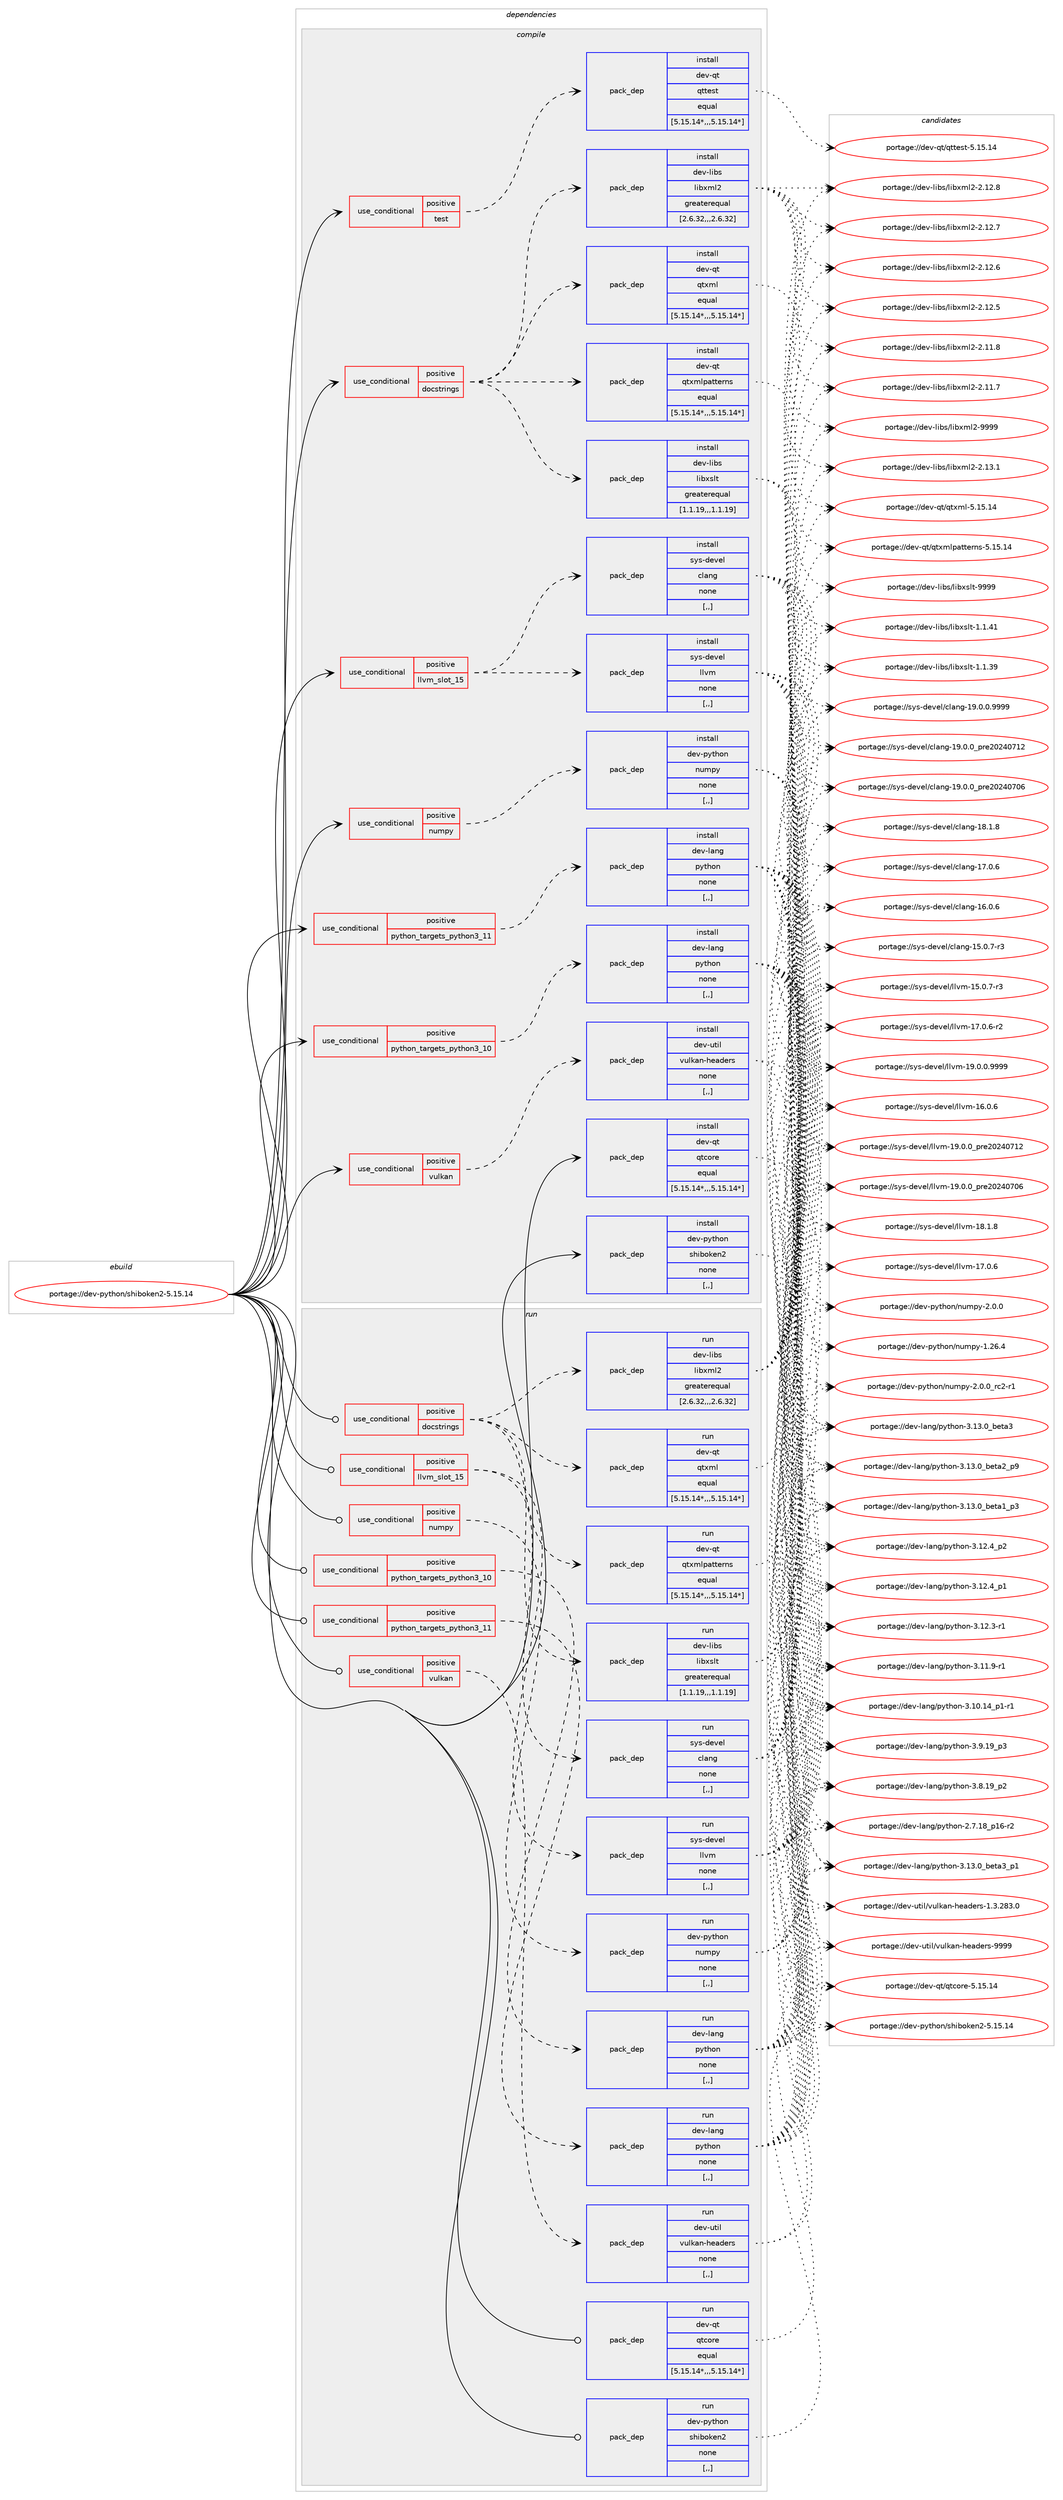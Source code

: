 digraph prolog {

# *************
# Graph options
# *************

newrank=true;
concentrate=true;
compound=true;
graph [rankdir=LR,fontname=Helvetica,fontsize=10,ranksep=1.5];#, ranksep=2.5, nodesep=0.2];
edge  [arrowhead=vee];
node  [fontname=Helvetica,fontsize=10];

# **********
# The ebuild
# **********

subgraph cluster_leftcol {
color=gray;
label=<<i>ebuild</i>>;
id [label="portage://dev-python/shiboken2-5.15.14", color=red, width=4, href="../dev-python/shiboken2-5.15.14.svg"];
}

# ****************
# The dependencies
# ****************

subgraph cluster_midcol {
color=gray;
label=<<i>dependencies</i>>;
subgraph cluster_compile {
fillcolor="#eeeeee";
style=filled;
label=<<i>compile</i>>;
subgraph cond39321 {
dependency162631 [label=<<TABLE BORDER="0" CELLBORDER="1" CELLSPACING="0" CELLPADDING="4"><TR><TD ROWSPAN="3" CELLPADDING="10">use_conditional</TD></TR><TR><TD>positive</TD></TR><TR><TD>docstrings</TD></TR></TABLE>>, shape=none, color=red];
subgraph pack122038 {
dependency162632 [label=<<TABLE BORDER="0" CELLBORDER="1" CELLSPACING="0" CELLPADDING="4" WIDTH="220"><TR><TD ROWSPAN="6" CELLPADDING="30">pack_dep</TD></TR><TR><TD WIDTH="110">install</TD></TR><TR><TD>dev-libs</TD></TR><TR><TD>libxml2</TD></TR><TR><TD>greaterequal</TD></TR><TR><TD>[2.6.32,,,2.6.32]</TD></TR></TABLE>>, shape=none, color=blue];
}
dependency162631:e -> dependency162632:w [weight=20,style="dashed",arrowhead="vee"];
subgraph pack122039 {
dependency162633 [label=<<TABLE BORDER="0" CELLBORDER="1" CELLSPACING="0" CELLPADDING="4" WIDTH="220"><TR><TD ROWSPAN="6" CELLPADDING="30">pack_dep</TD></TR><TR><TD WIDTH="110">install</TD></TR><TR><TD>dev-libs</TD></TR><TR><TD>libxslt</TD></TR><TR><TD>greaterequal</TD></TR><TR><TD>[1.1.19,,,1.1.19]</TD></TR></TABLE>>, shape=none, color=blue];
}
dependency162631:e -> dependency162633:w [weight=20,style="dashed",arrowhead="vee"];
subgraph pack122040 {
dependency162634 [label=<<TABLE BORDER="0" CELLBORDER="1" CELLSPACING="0" CELLPADDING="4" WIDTH="220"><TR><TD ROWSPAN="6" CELLPADDING="30">pack_dep</TD></TR><TR><TD WIDTH="110">install</TD></TR><TR><TD>dev-qt</TD></TR><TR><TD>qtxml</TD></TR><TR><TD>equal</TD></TR><TR><TD>[5.15.14*,,,5.15.14*]</TD></TR></TABLE>>, shape=none, color=blue];
}
dependency162631:e -> dependency162634:w [weight=20,style="dashed",arrowhead="vee"];
subgraph pack122041 {
dependency162635 [label=<<TABLE BORDER="0" CELLBORDER="1" CELLSPACING="0" CELLPADDING="4" WIDTH="220"><TR><TD ROWSPAN="6" CELLPADDING="30">pack_dep</TD></TR><TR><TD WIDTH="110">install</TD></TR><TR><TD>dev-qt</TD></TR><TR><TD>qtxmlpatterns</TD></TR><TR><TD>equal</TD></TR><TR><TD>[5.15.14*,,,5.15.14*]</TD></TR></TABLE>>, shape=none, color=blue];
}
dependency162631:e -> dependency162635:w [weight=20,style="dashed",arrowhead="vee"];
}
id:e -> dependency162631:w [weight=20,style="solid",arrowhead="vee"];
subgraph cond39322 {
dependency162636 [label=<<TABLE BORDER="0" CELLBORDER="1" CELLSPACING="0" CELLPADDING="4"><TR><TD ROWSPAN="3" CELLPADDING="10">use_conditional</TD></TR><TR><TD>positive</TD></TR><TR><TD>llvm_slot_15</TD></TR></TABLE>>, shape=none, color=red];
subgraph pack122042 {
dependency162637 [label=<<TABLE BORDER="0" CELLBORDER="1" CELLSPACING="0" CELLPADDING="4" WIDTH="220"><TR><TD ROWSPAN="6" CELLPADDING="30">pack_dep</TD></TR><TR><TD WIDTH="110">install</TD></TR><TR><TD>sys-devel</TD></TR><TR><TD>clang</TD></TR><TR><TD>none</TD></TR><TR><TD>[,,]</TD></TR></TABLE>>, shape=none, color=blue];
}
dependency162636:e -> dependency162637:w [weight=20,style="dashed",arrowhead="vee"];
subgraph pack122043 {
dependency162638 [label=<<TABLE BORDER="0" CELLBORDER="1" CELLSPACING="0" CELLPADDING="4" WIDTH="220"><TR><TD ROWSPAN="6" CELLPADDING="30">pack_dep</TD></TR><TR><TD WIDTH="110">install</TD></TR><TR><TD>sys-devel</TD></TR><TR><TD>llvm</TD></TR><TR><TD>none</TD></TR><TR><TD>[,,]</TD></TR></TABLE>>, shape=none, color=blue];
}
dependency162636:e -> dependency162638:w [weight=20,style="dashed",arrowhead="vee"];
}
id:e -> dependency162636:w [weight=20,style="solid",arrowhead="vee"];
subgraph cond39323 {
dependency162639 [label=<<TABLE BORDER="0" CELLBORDER="1" CELLSPACING="0" CELLPADDING="4"><TR><TD ROWSPAN="3" CELLPADDING="10">use_conditional</TD></TR><TR><TD>positive</TD></TR><TR><TD>numpy</TD></TR></TABLE>>, shape=none, color=red];
subgraph pack122044 {
dependency162640 [label=<<TABLE BORDER="0" CELLBORDER="1" CELLSPACING="0" CELLPADDING="4" WIDTH="220"><TR><TD ROWSPAN="6" CELLPADDING="30">pack_dep</TD></TR><TR><TD WIDTH="110">install</TD></TR><TR><TD>dev-python</TD></TR><TR><TD>numpy</TD></TR><TR><TD>none</TD></TR><TR><TD>[,,]</TD></TR></TABLE>>, shape=none, color=blue];
}
dependency162639:e -> dependency162640:w [weight=20,style="dashed",arrowhead="vee"];
}
id:e -> dependency162639:w [weight=20,style="solid",arrowhead="vee"];
subgraph cond39324 {
dependency162641 [label=<<TABLE BORDER="0" CELLBORDER="1" CELLSPACING="0" CELLPADDING="4"><TR><TD ROWSPAN="3" CELLPADDING="10">use_conditional</TD></TR><TR><TD>positive</TD></TR><TR><TD>python_targets_python3_10</TD></TR></TABLE>>, shape=none, color=red];
subgraph pack122045 {
dependency162642 [label=<<TABLE BORDER="0" CELLBORDER="1" CELLSPACING="0" CELLPADDING="4" WIDTH="220"><TR><TD ROWSPAN="6" CELLPADDING="30">pack_dep</TD></TR><TR><TD WIDTH="110">install</TD></TR><TR><TD>dev-lang</TD></TR><TR><TD>python</TD></TR><TR><TD>none</TD></TR><TR><TD>[,,]</TD></TR></TABLE>>, shape=none, color=blue];
}
dependency162641:e -> dependency162642:w [weight=20,style="dashed",arrowhead="vee"];
}
id:e -> dependency162641:w [weight=20,style="solid",arrowhead="vee"];
subgraph cond39325 {
dependency162643 [label=<<TABLE BORDER="0" CELLBORDER="1" CELLSPACING="0" CELLPADDING="4"><TR><TD ROWSPAN="3" CELLPADDING="10">use_conditional</TD></TR><TR><TD>positive</TD></TR><TR><TD>python_targets_python3_11</TD></TR></TABLE>>, shape=none, color=red];
subgraph pack122046 {
dependency162644 [label=<<TABLE BORDER="0" CELLBORDER="1" CELLSPACING="0" CELLPADDING="4" WIDTH="220"><TR><TD ROWSPAN="6" CELLPADDING="30">pack_dep</TD></TR><TR><TD WIDTH="110">install</TD></TR><TR><TD>dev-lang</TD></TR><TR><TD>python</TD></TR><TR><TD>none</TD></TR><TR><TD>[,,]</TD></TR></TABLE>>, shape=none, color=blue];
}
dependency162643:e -> dependency162644:w [weight=20,style="dashed",arrowhead="vee"];
}
id:e -> dependency162643:w [weight=20,style="solid",arrowhead="vee"];
subgraph cond39326 {
dependency162645 [label=<<TABLE BORDER="0" CELLBORDER="1" CELLSPACING="0" CELLPADDING="4"><TR><TD ROWSPAN="3" CELLPADDING="10">use_conditional</TD></TR><TR><TD>positive</TD></TR><TR><TD>test</TD></TR></TABLE>>, shape=none, color=red];
subgraph pack122047 {
dependency162646 [label=<<TABLE BORDER="0" CELLBORDER="1" CELLSPACING="0" CELLPADDING="4" WIDTH="220"><TR><TD ROWSPAN="6" CELLPADDING="30">pack_dep</TD></TR><TR><TD WIDTH="110">install</TD></TR><TR><TD>dev-qt</TD></TR><TR><TD>qttest</TD></TR><TR><TD>equal</TD></TR><TR><TD>[5.15.14*,,,5.15.14*]</TD></TR></TABLE>>, shape=none, color=blue];
}
dependency162645:e -> dependency162646:w [weight=20,style="dashed",arrowhead="vee"];
}
id:e -> dependency162645:w [weight=20,style="solid",arrowhead="vee"];
subgraph cond39327 {
dependency162647 [label=<<TABLE BORDER="0" CELLBORDER="1" CELLSPACING="0" CELLPADDING="4"><TR><TD ROWSPAN="3" CELLPADDING="10">use_conditional</TD></TR><TR><TD>positive</TD></TR><TR><TD>vulkan</TD></TR></TABLE>>, shape=none, color=red];
subgraph pack122048 {
dependency162648 [label=<<TABLE BORDER="0" CELLBORDER="1" CELLSPACING="0" CELLPADDING="4" WIDTH="220"><TR><TD ROWSPAN="6" CELLPADDING="30">pack_dep</TD></TR><TR><TD WIDTH="110">install</TD></TR><TR><TD>dev-util</TD></TR><TR><TD>vulkan-headers</TD></TR><TR><TD>none</TD></TR><TR><TD>[,,]</TD></TR></TABLE>>, shape=none, color=blue];
}
dependency162647:e -> dependency162648:w [weight=20,style="dashed",arrowhead="vee"];
}
id:e -> dependency162647:w [weight=20,style="solid",arrowhead="vee"];
subgraph pack122049 {
dependency162649 [label=<<TABLE BORDER="0" CELLBORDER="1" CELLSPACING="0" CELLPADDING="4" WIDTH="220"><TR><TD ROWSPAN="6" CELLPADDING="30">pack_dep</TD></TR><TR><TD WIDTH="110">install</TD></TR><TR><TD>dev-qt</TD></TR><TR><TD>qtcore</TD></TR><TR><TD>equal</TD></TR><TR><TD>[5.15.14*,,,5.15.14*]</TD></TR></TABLE>>, shape=none, color=blue];
}
id:e -> dependency162649:w [weight=20,style="solid",arrowhead="vee"];
subgraph pack122050 {
dependency162650 [label=<<TABLE BORDER="0" CELLBORDER="1" CELLSPACING="0" CELLPADDING="4" WIDTH="220"><TR><TD ROWSPAN="6" CELLPADDING="30">pack_dep</TD></TR><TR><TD WIDTH="110">install</TD></TR><TR><TD>dev-python</TD></TR><TR><TD>shiboken2</TD></TR><TR><TD>none</TD></TR><TR><TD>[,,]</TD></TR></TABLE>>, shape=none, color=blue];
}
id:e -> dependency162650:w [weight=20,style="solid",arrowhead="vee"];
}
subgraph cluster_compileandrun {
fillcolor="#eeeeee";
style=filled;
label=<<i>compile and run</i>>;
}
subgraph cluster_run {
fillcolor="#eeeeee";
style=filled;
label=<<i>run</i>>;
subgraph cond39328 {
dependency162651 [label=<<TABLE BORDER="0" CELLBORDER="1" CELLSPACING="0" CELLPADDING="4"><TR><TD ROWSPAN="3" CELLPADDING="10">use_conditional</TD></TR><TR><TD>positive</TD></TR><TR><TD>docstrings</TD></TR></TABLE>>, shape=none, color=red];
subgraph pack122051 {
dependency162652 [label=<<TABLE BORDER="0" CELLBORDER="1" CELLSPACING="0" CELLPADDING="4" WIDTH="220"><TR><TD ROWSPAN="6" CELLPADDING="30">pack_dep</TD></TR><TR><TD WIDTH="110">run</TD></TR><TR><TD>dev-libs</TD></TR><TR><TD>libxml2</TD></TR><TR><TD>greaterequal</TD></TR><TR><TD>[2.6.32,,,2.6.32]</TD></TR></TABLE>>, shape=none, color=blue];
}
dependency162651:e -> dependency162652:w [weight=20,style="dashed",arrowhead="vee"];
subgraph pack122052 {
dependency162653 [label=<<TABLE BORDER="0" CELLBORDER="1" CELLSPACING="0" CELLPADDING="4" WIDTH="220"><TR><TD ROWSPAN="6" CELLPADDING="30">pack_dep</TD></TR><TR><TD WIDTH="110">run</TD></TR><TR><TD>dev-libs</TD></TR><TR><TD>libxslt</TD></TR><TR><TD>greaterequal</TD></TR><TR><TD>[1.1.19,,,1.1.19]</TD></TR></TABLE>>, shape=none, color=blue];
}
dependency162651:e -> dependency162653:w [weight=20,style="dashed",arrowhead="vee"];
subgraph pack122053 {
dependency162654 [label=<<TABLE BORDER="0" CELLBORDER="1" CELLSPACING="0" CELLPADDING="4" WIDTH="220"><TR><TD ROWSPAN="6" CELLPADDING="30">pack_dep</TD></TR><TR><TD WIDTH="110">run</TD></TR><TR><TD>dev-qt</TD></TR><TR><TD>qtxml</TD></TR><TR><TD>equal</TD></TR><TR><TD>[5.15.14*,,,5.15.14*]</TD></TR></TABLE>>, shape=none, color=blue];
}
dependency162651:e -> dependency162654:w [weight=20,style="dashed",arrowhead="vee"];
subgraph pack122054 {
dependency162655 [label=<<TABLE BORDER="0" CELLBORDER="1" CELLSPACING="0" CELLPADDING="4" WIDTH="220"><TR><TD ROWSPAN="6" CELLPADDING="30">pack_dep</TD></TR><TR><TD WIDTH="110">run</TD></TR><TR><TD>dev-qt</TD></TR><TR><TD>qtxmlpatterns</TD></TR><TR><TD>equal</TD></TR><TR><TD>[5.15.14*,,,5.15.14*]</TD></TR></TABLE>>, shape=none, color=blue];
}
dependency162651:e -> dependency162655:w [weight=20,style="dashed",arrowhead="vee"];
}
id:e -> dependency162651:w [weight=20,style="solid",arrowhead="odot"];
subgraph cond39329 {
dependency162656 [label=<<TABLE BORDER="0" CELLBORDER="1" CELLSPACING="0" CELLPADDING="4"><TR><TD ROWSPAN="3" CELLPADDING="10">use_conditional</TD></TR><TR><TD>positive</TD></TR><TR><TD>llvm_slot_15</TD></TR></TABLE>>, shape=none, color=red];
subgraph pack122055 {
dependency162657 [label=<<TABLE BORDER="0" CELLBORDER="1" CELLSPACING="0" CELLPADDING="4" WIDTH="220"><TR><TD ROWSPAN="6" CELLPADDING="30">pack_dep</TD></TR><TR><TD WIDTH="110">run</TD></TR><TR><TD>sys-devel</TD></TR><TR><TD>clang</TD></TR><TR><TD>none</TD></TR><TR><TD>[,,]</TD></TR></TABLE>>, shape=none, color=blue];
}
dependency162656:e -> dependency162657:w [weight=20,style="dashed",arrowhead="vee"];
subgraph pack122056 {
dependency162658 [label=<<TABLE BORDER="0" CELLBORDER="1" CELLSPACING="0" CELLPADDING="4" WIDTH="220"><TR><TD ROWSPAN="6" CELLPADDING="30">pack_dep</TD></TR><TR><TD WIDTH="110">run</TD></TR><TR><TD>sys-devel</TD></TR><TR><TD>llvm</TD></TR><TR><TD>none</TD></TR><TR><TD>[,,]</TD></TR></TABLE>>, shape=none, color=blue];
}
dependency162656:e -> dependency162658:w [weight=20,style="dashed",arrowhead="vee"];
}
id:e -> dependency162656:w [weight=20,style="solid",arrowhead="odot"];
subgraph cond39330 {
dependency162659 [label=<<TABLE BORDER="0" CELLBORDER="1" CELLSPACING="0" CELLPADDING="4"><TR><TD ROWSPAN="3" CELLPADDING="10">use_conditional</TD></TR><TR><TD>positive</TD></TR><TR><TD>numpy</TD></TR></TABLE>>, shape=none, color=red];
subgraph pack122057 {
dependency162660 [label=<<TABLE BORDER="0" CELLBORDER="1" CELLSPACING="0" CELLPADDING="4" WIDTH="220"><TR><TD ROWSPAN="6" CELLPADDING="30">pack_dep</TD></TR><TR><TD WIDTH="110">run</TD></TR><TR><TD>dev-python</TD></TR><TR><TD>numpy</TD></TR><TR><TD>none</TD></TR><TR><TD>[,,]</TD></TR></TABLE>>, shape=none, color=blue];
}
dependency162659:e -> dependency162660:w [weight=20,style="dashed",arrowhead="vee"];
}
id:e -> dependency162659:w [weight=20,style="solid",arrowhead="odot"];
subgraph cond39331 {
dependency162661 [label=<<TABLE BORDER="0" CELLBORDER="1" CELLSPACING="0" CELLPADDING="4"><TR><TD ROWSPAN="3" CELLPADDING="10">use_conditional</TD></TR><TR><TD>positive</TD></TR><TR><TD>python_targets_python3_10</TD></TR></TABLE>>, shape=none, color=red];
subgraph pack122058 {
dependency162662 [label=<<TABLE BORDER="0" CELLBORDER="1" CELLSPACING="0" CELLPADDING="4" WIDTH="220"><TR><TD ROWSPAN="6" CELLPADDING="30">pack_dep</TD></TR><TR><TD WIDTH="110">run</TD></TR><TR><TD>dev-lang</TD></TR><TR><TD>python</TD></TR><TR><TD>none</TD></TR><TR><TD>[,,]</TD></TR></TABLE>>, shape=none, color=blue];
}
dependency162661:e -> dependency162662:w [weight=20,style="dashed",arrowhead="vee"];
}
id:e -> dependency162661:w [weight=20,style="solid",arrowhead="odot"];
subgraph cond39332 {
dependency162663 [label=<<TABLE BORDER="0" CELLBORDER="1" CELLSPACING="0" CELLPADDING="4"><TR><TD ROWSPAN="3" CELLPADDING="10">use_conditional</TD></TR><TR><TD>positive</TD></TR><TR><TD>python_targets_python3_11</TD></TR></TABLE>>, shape=none, color=red];
subgraph pack122059 {
dependency162664 [label=<<TABLE BORDER="0" CELLBORDER="1" CELLSPACING="0" CELLPADDING="4" WIDTH="220"><TR><TD ROWSPAN="6" CELLPADDING="30">pack_dep</TD></TR><TR><TD WIDTH="110">run</TD></TR><TR><TD>dev-lang</TD></TR><TR><TD>python</TD></TR><TR><TD>none</TD></TR><TR><TD>[,,]</TD></TR></TABLE>>, shape=none, color=blue];
}
dependency162663:e -> dependency162664:w [weight=20,style="dashed",arrowhead="vee"];
}
id:e -> dependency162663:w [weight=20,style="solid",arrowhead="odot"];
subgraph cond39333 {
dependency162665 [label=<<TABLE BORDER="0" CELLBORDER="1" CELLSPACING="0" CELLPADDING="4"><TR><TD ROWSPAN="3" CELLPADDING="10">use_conditional</TD></TR><TR><TD>positive</TD></TR><TR><TD>vulkan</TD></TR></TABLE>>, shape=none, color=red];
subgraph pack122060 {
dependency162666 [label=<<TABLE BORDER="0" CELLBORDER="1" CELLSPACING="0" CELLPADDING="4" WIDTH="220"><TR><TD ROWSPAN="6" CELLPADDING="30">pack_dep</TD></TR><TR><TD WIDTH="110">run</TD></TR><TR><TD>dev-util</TD></TR><TR><TD>vulkan-headers</TD></TR><TR><TD>none</TD></TR><TR><TD>[,,]</TD></TR></TABLE>>, shape=none, color=blue];
}
dependency162665:e -> dependency162666:w [weight=20,style="dashed",arrowhead="vee"];
}
id:e -> dependency162665:w [weight=20,style="solid",arrowhead="odot"];
subgraph pack122061 {
dependency162667 [label=<<TABLE BORDER="0" CELLBORDER="1" CELLSPACING="0" CELLPADDING="4" WIDTH="220"><TR><TD ROWSPAN="6" CELLPADDING="30">pack_dep</TD></TR><TR><TD WIDTH="110">run</TD></TR><TR><TD>dev-qt</TD></TR><TR><TD>qtcore</TD></TR><TR><TD>equal</TD></TR><TR><TD>[5.15.14*,,,5.15.14*]</TD></TR></TABLE>>, shape=none, color=blue];
}
id:e -> dependency162667:w [weight=20,style="solid",arrowhead="odot"];
subgraph pack122062 {
dependency162668 [label=<<TABLE BORDER="0" CELLBORDER="1" CELLSPACING="0" CELLPADDING="4" WIDTH="220"><TR><TD ROWSPAN="6" CELLPADDING="30">pack_dep</TD></TR><TR><TD WIDTH="110">run</TD></TR><TR><TD>dev-python</TD></TR><TR><TD>shiboken2</TD></TR><TR><TD>none</TD></TR><TR><TD>[,,]</TD></TR></TABLE>>, shape=none, color=blue];
}
id:e -> dependency162668:w [weight=20,style="solid",arrowhead="odot"];
}
}

# **************
# The candidates
# **************

subgraph cluster_choices {
rank=same;
color=gray;
label=<<i>candidates</i>>;

subgraph choice122038 {
color=black;
nodesep=1;
choice10010111845108105981154710810598120109108504557575757 [label="portage://dev-libs/libxml2-9999", color=red, width=4,href="../dev-libs/libxml2-9999.svg"];
choice100101118451081059811547108105981201091085045504649514649 [label="portage://dev-libs/libxml2-2.13.1", color=red, width=4,href="../dev-libs/libxml2-2.13.1.svg"];
choice100101118451081059811547108105981201091085045504649504656 [label="portage://dev-libs/libxml2-2.12.8", color=red, width=4,href="../dev-libs/libxml2-2.12.8.svg"];
choice100101118451081059811547108105981201091085045504649504655 [label="portage://dev-libs/libxml2-2.12.7", color=red, width=4,href="../dev-libs/libxml2-2.12.7.svg"];
choice100101118451081059811547108105981201091085045504649504654 [label="portage://dev-libs/libxml2-2.12.6", color=red, width=4,href="../dev-libs/libxml2-2.12.6.svg"];
choice100101118451081059811547108105981201091085045504649504653 [label="portage://dev-libs/libxml2-2.12.5", color=red, width=4,href="../dev-libs/libxml2-2.12.5.svg"];
choice100101118451081059811547108105981201091085045504649494656 [label="portage://dev-libs/libxml2-2.11.8", color=red, width=4,href="../dev-libs/libxml2-2.11.8.svg"];
choice100101118451081059811547108105981201091085045504649494655 [label="portage://dev-libs/libxml2-2.11.7", color=red, width=4,href="../dev-libs/libxml2-2.11.7.svg"];
dependency162632:e -> choice10010111845108105981154710810598120109108504557575757:w [style=dotted,weight="100"];
dependency162632:e -> choice100101118451081059811547108105981201091085045504649514649:w [style=dotted,weight="100"];
dependency162632:e -> choice100101118451081059811547108105981201091085045504649504656:w [style=dotted,weight="100"];
dependency162632:e -> choice100101118451081059811547108105981201091085045504649504655:w [style=dotted,weight="100"];
dependency162632:e -> choice100101118451081059811547108105981201091085045504649504654:w [style=dotted,weight="100"];
dependency162632:e -> choice100101118451081059811547108105981201091085045504649504653:w [style=dotted,weight="100"];
dependency162632:e -> choice100101118451081059811547108105981201091085045504649494656:w [style=dotted,weight="100"];
dependency162632:e -> choice100101118451081059811547108105981201091085045504649494655:w [style=dotted,weight="100"];
}
subgraph choice122039 {
color=black;
nodesep=1;
choice100101118451081059811547108105981201151081164557575757 [label="portage://dev-libs/libxslt-9999", color=red, width=4,href="../dev-libs/libxslt-9999.svg"];
choice1001011184510810598115471081059812011510811645494649465249 [label="portage://dev-libs/libxslt-1.1.41", color=red, width=4,href="../dev-libs/libxslt-1.1.41.svg"];
choice1001011184510810598115471081059812011510811645494649465157 [label="portage://dev-libs/libxslt-1.1.39", color=red, width=4,href="../dev-libs/libxslt-1.1.39.svg"];
dependency162633:e -> choice100101118451081059811547108105981201151081164557575757:w [style=dotted,weight="100"];
dependency162633:e -> choice1001011184510810598115471081059812011510811645494649465249:w [style=dotted,weight="100"];
dependency162633:e -> choice1001011184510810598115471081059812011510811645494649465157:w [style=dotted,weight="100"];
}
subgraph choice122040 {
color=black;
nodesep=1;
choice10010111845113116471131161201091084553464953464952 [label="portage://dev-qt/qtxml-5.15.14", color=red, width=4,href="../dev-qt/qtxml-5.15.14.svg"];
dependency162634:e -> choice10010111845113116471131161201091084553464953464952:w [style=dotted,weight="100"];
}
subgraph choice122041 {
color=black;
nodesep=1;
choice1001011184511311647113116120109108112971161161011141101154553464953464952 [label="portage://dev-qt/qtxmlpatterns-5.15.14", color=red, width=4,href="../dev-qt/qtxmlpatterns-5.15.14.svg"];
dependency162635:e -> choice1001011184511311647113116120109108112971161161011141101154553464953464952:w [style=dotted,weight="100"];
}
subgraph choice122042 {
color=black;
nodesep=1;
choice11512111545100101118101108479910897110103454957464846484657575757 [label="portage://sys-devel/clang-19.0.0.9999", color=red, width=4,href="../sys-devel/clang-19.0.0.9999.svg"];
choice1151211154510010111810110847991089711010345495746484648951121141015048505248554950 [label="portage://sys-devel/clang-19.0.0_pre20240712", color=red, width=4,href="../sys-devel/clang-19.0.0_pre20240712.svg"];
choice1151211154510010111810110847991089711010345495746484648951121141015048505248554854 [label="portage://sys-devel/clang-19.0.0_pre20240706", color=red, width=4,href="../sys-devel/clang-19.0.0_pre20240706.svg"];
choice1151211154510010111810110847991089711010345495646494656 [label="portage://sys-devel/clang-18.1.8", color=red, width=4,href="../sys-devel/clang-18.1.8.svg"];
choice1151211154510010111810110847991089711010345495546484654 [label="portage://sys-devel/clang-17.0.6", color=red, width=4,href="../sys-devel/clang-17.0.6.svg"];
choice1151211154510010111810110847991089711010345495446484654 [label="portage://sys-devel/clang-16.0.6", color=red, width=4,href="../sys-devel/clang-16.0.6.svg"];
choice11512111545100101118101108479910897110103454953464846554511451 [label="portage://sys-devel/clang-15.0.7-r3", color=red, width=4,href="../sys-devel/clang-15.0.7-r3.svg"];
dependency162637:e -> choice11512111545100101118101108479910897110103454957464846484657575757:w [style=dotted,weight="100"];
dependency162637:e -> choice1151211154510010111810110847991089711010345495746484648951121141015048505248554950:w [style=dotted,weight="100"];
dependency162637:e -> choice1151211154510010111810110847991089711010345495746484648951121141015048505248554854:w [style=dotted,weight="100"];
dependency162637:e -> choice1151211154510010111810110847991089711010345495646494656:w [style=dotted,weight="100"];
dependency162637:e -> choice1151211154510010111810110847991089711010345495546484654:w [style=dotted,weight="100"];
dependency162637:e -> choice1151211154510010111810110847991089711010345495446484654:w [style=dotted,weight="100"];
dependency162637:e -> choice11512111545100101118101108479910897110103454953464846554511451:w [style=dotted,weight="100"];
}
subgraph choice122043 {
color=black;
nodesep=1;
choice1151211154510010111810110847108108118109454957464846484657575757 [label="portage://sys-devel/llvm-19.0.0.9999", color=red, width=4,href="../sys-devel/llvm-19.0.0.9999.svg"];
choice115121115451001011181011084710810811810945495746484648951121141015048505248554950 [label="portage://sys-devel/llvm-19.0.0_pre20240712", color=red, width=4,href="../sys-devel/llvm-19.0.0_pre20240712.svg"];
choice115121115451001011181011084710810811810945495746484648951121141015048505248554854 [label="portage://sys-devel/llvm-19.0.0_pre20240706", color=red, width=4,href="../sys-devel/llvm-19.0.0_pre20240706.svg"];
choice115121115451001011181011084710810811810945495646494656 [label="portage://sys-devel/llvm-18.1.8", color=red, width=4,href="../sys-devel/llvm-18.1.8.svg"];
choice1151211154510010111810110847108108118109454955464846544511450 [label="portage://sys-devel/llvm-17.0.6-r2", color=red, width=4,href="../sys-devel/llvm-17.0.6-r2.svg"];
choice115121115451001011181011084710810811810945495546484654 [label="portage://sys-devel/llvm-17.0.6", color=red, width=4,href="../sys-devel/llvm-17.0.6.svg"];
choice115121115451001011181011084710810811810945495446484654 [label="portage://sys-devel/llvm-16.0.6", color=red, width=4,href="../sys-devel/llvm-16.0.6.svg"];
choice1151211154510010111810110847108108118109454953464846554511451 [label="portage://sys-devel/llvm-15.0.7-r3", color=red, width=4,href="../sys-devel/llvm-15.0.7-r3.svg"];
dependency162638:e -> choice1151211154510010111810110847108108118109454957464846484657575757:w [style=dotted,weight="100"];
dependency162638:e -> choice115121115451001011181011084710810811810945495746484648951121141015048505248554950:w [style=dotted,weight="100"];
dependency162638:e -> choice115121115451001011181011084710810811810945495746484648951121141015048505248554854:w [style=dotted,weight="100"];
dependency162638:e -> choice115121115451001011181011084710810811810945495646494656:w [style=dotted,weight="100"];
dependency162638:e -> choice1151211154510010111810110847108108118109454955464846544511450:w [style=dotted,weight="100"];
dependency162638:e -> choice115121115451001011181011084710810811810945495546484654:w [style=dotted,weight="100"];
dependency162638:e -> choice115121115451001011181011084710810811810945495446484654:w [style=dotted,weight="100"];
dependency162638:e -> choice1151211154510010111810110847108108118109454953464846554511451:w [style=dotted,weight="100"];
}
subgraph choice122044 {
color=black;
nodesep=1;
choice10010111845112121116104111110471101171091121214550464846489511499504511449 [label="portage://dev-python/numpy-2.0.0_rc2-r1", color=red, width=4,href="../dev-python/numpy-2.0.0_rc2-r1.svg"];
choice1001011184511212111610411111047110117109112121455046484648 [label="portage://dev-python/numpy-2.0.0", color=red, width=4,href="../dev-python/numpy-2.0.0.svg"];
choice100101118451121211161041111104711011710911212145494650544652 [label="portage://dev-python/numpy-1.26.4", color=red, width=4,href="../dev-python/numpy-1.26.4.svg"];
dependency162640:e -> choice10010111845112121116104111110471101171091121214550464846489511499504511449:w [style=dotted,weight="100"];
dependency162640:e -> choice1001011184511212111610411111047110117109112121455046484648:w [style=dotted,weight="100"];
dependency162640:e -> choice100101118451121211161041111104711011710911212145494650544652:w [style=dotted,weight="100"];
}
subgraph choice122045 {
color=black;
nodesep=1;
choice10010111845108971101034711212111610411111045514649514648959810111697519511249 [label="portage://dev-lang/python-3.13.0_beta3_p1", color=red, width=4,href="../dev-lang/python-3.13.0_beta3_p1.svg"];
choice1001011184510897110103471121211161041111104551464951464895981011169751 [label="portage://dev-lang/python-3.13.0_beta3", color=red, width=4,href="../dev-lang/python-3.13.0_beta3.svg"];
choice10010111845108971101034711212111610411111045514649514648959810111697509511257 [label="portage://dev-lang/python-3.13.0_beta2_p9", color=red, width=4,href="../dev-lang/python-3.13.0_beta2_p9.svg"];
choice10010111845108971101034711212111610411111045514649514648959810111697499511251 [label="portage://dev-lang/python-3.13.0_beta1_p3", color=red, width=4,href="../dev-lang/python-3.13.0_beta1_p3.svg"];
choice100101118451089711010347112121116104111110455146495046529511250 [label="portage://dev-lang/python-3.12.4_p2", color=red, width=4,href="../dev-lang/python-3.12.4_p2.svg"];
choice100101118451089711010347112121116104111110455146495046529511249 [label="portage://dev-lang/python-3.12.4_p1", color=red, width=4,href="../dev-lang/python-3.12.4_p1.svg"];
choice100101118451089711010347112121116104111110455146495046514511449 [label="portage://dev-lang/python-3.12.3-r1", color=red, width=4,href="../dev-lang/python-3.12.3-r1.svg"];
choice100101118451089711010347112121116104111110455146494946574511449 [label="portage://dev-lang/python-3.11.9-r1", color=red, width=4,href="../dev-lang/python-3.11.9-r1.svg"];
choice100101118451089711010347112121116104111110455146494846495295112494511449 [label="portage://dev-lang/python-3.10.14_p1-r1", color=red, width=4,href="../dev-lang/python-3.10.14_p1-r1.svg"];
choice100101118451089711010347112121116104111110455146574649579511251 [label="portage://dev-lang/python-3.9.19_p3", color=red, width=4,href="../dev-lang/python-3.9.19_p3.svg"];
choice100101118451089711010347112121116104111110455146564649579511250 [label="portage://dev-lang/python-3.8.19_p2", color=red, width=4,href="../dev-lang/python-3.8.19_p2.svg"];
choice100101118451089711010347112121116104111110455046554649569511249544511450 [label="portage://dev-lang/python-2.7.18_p16-r2", color=red, width=4,href="../dev-lang/python-2.7.18_p16-r2.svg"];
dependency162642:e -> choice10010111845108971101034711212111610411111045514649514648959810111697519511249:w [style=dotted,weight="100"];
dependency162642:e -> choice1001011184510897110103471121211161041111104551464951464895981011169751:w [style=dotted,weight="100"];
dependency162642:e -> choice10010111845108971101034711212111610411111045514649514648959810111697509511257:w [style=dotted,weight="100"];
dependency162642:e -> choice10010111845108971101034711212111610411111045514649514648959810111697499511251:w [style=dotted,weight="100"];
dependency162642:e -> choice100101118451089711010347112121116104111110455146495046529511250:w [style=dotted,weight="100"];
dependency162642:e -> choice100101118451089711010347112121116104111110455146495046529511249:w [style=dotted,weight="100"];
dependency162642:e -> choice100101118451089711010347112121116104111110455146495046514511449:w [style=dotted,weight="100"];
dependency162642:e -> choice100101118451089711010347112121116104111110455146494946574511449:w [style=dotted,weight="100"];
dependency162642:e -> choice100101118451089711010347112121116104111110455146494846495295112494511449:w [style=dotted,weight="100"];
dependency162642:e -> choice100101118451089711010347112121116104111110455146574649579511251:w [style=dotted,weight="100"];
dependency162642:e -> choice100101118451089711010347112121116104111110455146564649579511250:w [style=dotted,weight="100"];
dependency162642:e -> choice100101118451089711010347112121116104111110455046554649569511249544511450:w [style=dotted,weight="100"];
}
subgraph choice122046 {
color=black;
nodesep=1;
choice10010111845108971101034711212111610411111045514649514648959810111697519511249 [label="portage://dev-lang/python-3.13.0_beta3_p1", color=red, width=4,href="../dev-lang/python-3.13.0_beta3_p1.svg"];
choice1001011184510897110103471121211161041111104551464951464895981011169751 [label="portage://dev-lang/python-3.13.0_beta3", color=red, width=4,href="../dev-lang/python-3.13.0_beta3.svg"];
choice10010111845108971101034711212111610411111045514649514648959810111697509511257 [label="portage://dev-lang/python-3.13.0_beta2_p9", color=red, width=4,href="../dev-lang/python-3.13.0_beta2_p9.svg"];
choice10010111845108971101034711212111610411111045514649514648959810111697499511251 [label="portage://dev-lang/python-3.13.0_beta1_p3", color=red, width=4,href="../dev-lang/python-3.13.0_beta1_p3.svg"];
choice100101118451089711010347112121116104111110455146495046529511250 [label="portage://dev-lang/python-3.12.4_p2", color=red, width=4,href="../dev-lang/python-3.12.4_p2.svg"];
choice100101118451089711010347112121116104111110455146495046529511249 [label="portage://dev-lang/python-3.12.4_p1", color=red, width=4,href="../dev-lang/python-3.12.4_p1.svg"];
choice100101118451089711010347112121116104111110455146495046514511449 [label="portage://dev-lang/python-3.12.3-r1", color=red, width=4,href="../dev-lang/python-3.12.3-r1.svg"];
choice100101118451089711010347112121116104111110455146494946574511449 [label="portage://dev-lang/python-3.11.9-r1", color=red, width=4,href="../dev-lang/python-3.11.9-r1.svg"];
choice100101118451089711010347112121116104111110455146494846495295112494511449 [label="portage://dev-lang/python-3.10.14_p1-r1", color=red, width=4,href="../dev-lang/python-3.10.14_p1-r1.svg"];
choice100101118451089711010347112121116104111110455146574649579511251 [label="portage://dev-lang/python-3.9.19_p3", color=red, width=4,href="../dev-lang/python-3.9.19_p3.svg"];
choice100101118451089711010347112121116104111110455146564649579511250 [label="portage://dev-lang/python-3.8.19_p2", color=red, width=4,href="../dev-lang/python-3.8.19_p2.svg"];
choice100101118451089711010347112121116104111110455046554649569511249544511450 [label="portage://dev-lang/python-2.7.18_p16-r2", color=red, width=4,href="../dev-lang/python-2.7.18_p16-r2.svg"];
dependency162644:e -> choice10010111845108971101034711212111610411111045514649514648959810111697519511249:w [style=dotted,weight="100"];
dependency162644:e -> choice1001011184510897110103471121211161041111104551464951464895981011169751:w [style=dotted,weight="100"];
dependency162644:e -> choice10010111845108971101034711212111610411111045514649514648959810111697509511257:w [style=dotted,weight="100"];
dependency162644:e -> choice10010111845108971101034711212111610411111045514649514648959810111697499511251:w [style=dotted,weight="100"];
dependency162644:e -> choice100101118451089711010347112121116104111110455146495046529511250:w [style=dotted,weight="100"];
dependency162644:e -> choice100101118451089711010347112121116104111110455146495046529511249:w [style=dotted,weight="100"];
dependency162644:e -> choice100101118451089711010347112121116104111110455146495046514511449:w [style=dotted,weight="100"];
dependency162644:e -> choice100101118451089711010347112121116104111110455146494946574511449:w [style=dotted,weight="100"];
dependency162644:e -> choice100101118451089711010347112121116104111110455146494846495295112494511449:w [style=dotted,weight="100"];
dependency162644:e -> choice100101118451089711010347112121116104111110455146574649579511251:w [style=dotted,weight="100"];
dependency162644:e -> choice100101118451089711010347112121116104111110455146564649579511250:w [style=dotted,weight="100"];
dependency162644:e -> choice100101118451089711010347112121116104111110455046554649569511249544511450:w [style=dotted,weight="100"];
}
subgraph choice122047 {
color=black;
nodesep=1;
choice10010111845113116471131161161011151164553464953464952 [label="portage://dev-qt/qttest-5.15.14", color=red, width=4,href="../dev-qt/qttest-5.15.14.svg"];
dependency162646:e -> choice10010111845113116471131161161011151164553464953464952:w [style=dotted,weight="100"];
}
subgraph choice122048 {
color=black;
nodesep=1;
choice10010111845117116105108471181171081079711045104101971001011141154557575757 [label="portage://dev-util/vulkan-headers-9999", color=red, width=4,href="../dev-util/vulkan-headers-9999.svg"];
choice100101118451171161051084711811710810797110451041019710010111411545494651465056514648 [label="portage://dev-util/vulkan-headers-1.3.283.0", color=red, width=4,href="../dev-util/vulkan-headers-1.3.283.0.svg"];
dependency162648:e -> choice10010111845117116105108471181171081079711045104101971001011141154557575757:w [style=dotted,weight="100"];
dependency162648:e -> choice100101118451171161051084711811710810797110451041019710010111411545494651465056514648:w [style=dotted,weight="100"];
}
subgraph choice122049 {
color=black;
nodesep=1;
choice1001011184511311647113116991111141014553464953464952 [label="portage://dev-qt/qtcore-5.15.14", color=red, width=4,href="../dev-qt/qtcore-5.15.14.svg"];
dependency162649:e -> choice1001011184511311647113116991111141014553464953464952:w [style=dotted,weight="100"];
}
subgraph choice122050 {
color=black;
nodesep=1;
choice100101118451121211161041111104711510410598111107101110504553464953464952 [label="portage://dev-python/shiboken2-5.15.14", color=red, width=4,href="../dev-python/shiboken2-5.15.14.svg"];
dependency162650:e -> choice100101118451121211161041111104711510410598111107101110504553464953464952:w [style=dotted,weight="100"];
}
subgraph choice122051 {
color=black;
nodesep=1;
choice10010111845108105981154710810598120109108504557575757 [label="portage://dev-libs/libxml2-9999", color=red, width=4,href="../dev-libs/libxml2-9999.svg"];
choice100101118451081059811547108105981201091085045504649514649 [label="portage://dev-libs/libxml2-2.13.1", color=red, width=4,href="../dev-libs/libxml2-2.13.1.svg"];
choice100101118451081059811547108105981201091085045504649504656 [label="portage://dev-libs/libxml2-2.12.8", color=red, width=4,href="../dev-libs/libxml2-2.12.8.svg"];
choice100101118451081059811547108105981201091085045504649504655 [label="portage://dev-libs/libxml2-2.12.7", color=red, width=4,href="../dev-libs/libxml2-2.12.7.svg"];
choice100101118451081059811547108105981201091085045504649504654 [label="portage://dev-libs/libxml2-2.12.6", color=red, width=4,href="../dev-libs/libxml2-2.12.6.svg"];
choice100101118451081059811547108105981201091085045504649504653 [label="portage://dev-libs/libxml2-2.12.5", color=red, width=4,href="../dev-libs/libxml2-2.12.5.svg"];
choice100101118451081059811547108105981201091085045504649494656 [label="portage://dev-libs/libxml2-2.11.8", color=red, width=4,href="../dev-libs/libxml2-2.11.8.svg"];
choice100101118451081059811547108105981201091085045504649494655 [label="portage://dev-libs/libxml2-2.11.7", color=red, width=4,href="../dev-libs/libxml2-2.11.7.svg"];
dependency162652:e -> choice10010111845108105981154710810598120109108504557575757:w [style=dotted,weight="100"];
dependency162652:e -> choice100101118451081059811547108105981201091085045504649514649:w [style=dotted,weight="100"];
dependency162652:e -> choice100101118451081059811547108105981201091085045504649504656:w [style=dotted,weight="100"];
dependency162652:e -> choice100101118451081059811547108105981201091085045504649504655:w [style=dotted,weight="100"];
dependency162652:e -> choice100101118451081059811547108105981201091085045504649504654:w [style=dotted,weight="100"];
dependency162652:e -> choice100101118451081059811547108105981201091085045504649504653:w [style=dotted,weight="100"];
dependency162652:e -> choice100101118451081059811547108105981201091085045504649494656:w [style=dotted,weight="100"];
dependency162652:e -> choice100101118451081059811547108105981201091085045504649494655:w [style=dotted,weight="100"];
}
subgraph choice122052 {
color=black;
nodesep=1;
choice100101118451081059811547108105981201151081164557575757 [label="portage://dev-libs/libxslt-9999", color=red, width=4,href="../dev-libs/libxslt-9999.svg"];
choice1001011184510810598115471081059812011510811645494649465249 [label="portage://dev-libs/libxslt-1.1.41", color=red, width=4,href="../dev-libs/libxslt-1.1.41.svg"];
choice1001011184510810598115471081059812011510811645494649465157 [label="portage://dev-libs/libxslt-1.1.39", color=red, width=4,href="../dev-libs/libxslt-1.1.39.svg"];
dependency162653:e -> choice100101118451081059811547108105981201151081164557575757:w [style=dotted,weight="100"];
dependency162653:e -> choice1001011184510810598115471081059812011510811645494649465249:w [style=dotted,weight="100"];
dependency162653:e -> choice1001011184510810598115471081059812011510811645494649465157:w [style=dotted,weight="100"];
}
subgraph choice122053 {
color=black;
nodesep=1;
choice10010111845113116471131161201091084553464953464952 [label="portage://dev-qt/qtxml-5.15.14", color=red, width=4,href="../dev-qt/qtxml-5.15.14.svg"];
dependency162654:e -> choice10010111845113116471131161201091084553464953464952:w [style=dotted,weight="100"];
}
subgraph choice122054 {
color=black;
nodesep=1;
choice1001011184511311647113116120109108112971161161011141101154553464953464952 [label="portage://dev-qt/qtxmlpatterns-5.15.14", color=red, width=4,href="../dev-qt/qtxmlpatterns-5.15.14.svg"];
dependency162655:e -> choice1001011184511311647113116120109108112971161161011141101154553464953464952:w [style=dotted,weight="100"];
}
subgraph choice122055 {
color=black;
nodesep=1;
choice11512111545100101118101108479910897110103454957464846484657575757 [label="portage://sys-devel/clang-19.0.0.9999", color=red, width=4,href="../sys-devel/clang-19.0.0.9999.svg"];
choice1151211154510010111810110847991089711010345495746484648951121141015048505248554950 [label="portage://sys-devel/clang-19.0.0_pre20240712", color=red, width=4,href="../sys-devel/clang-19.0.0_pre20240712.svg"];
choice1151211154510010111810110847991089711010345495746484648951121141015048505248554854 [label="portage://sys-devel/clang-19.0.0_pre20240706", color=red, width=4,href="../sys-devel/clang-19.0.0_pre20240706.svg"];
choice1151211154510010111810110847991089711010345495646494656 [label="portage://sys-devel/clang-18.1.8", color=red, width=4,href="../sys-devel/clang-18.1.8.svg"];
choice1151211154510010111810110847991089711010345495546484654 [label="portage://sys-devel/clang-17.0.6", color=red, width=4,href="../sys-devel/clang-17.0.6.svg"];
choice1151211154510010111810110847991089711010345495446484654 [label="portage://sys-devel/clang-16.0.6", color=red, width=4,href="../sys-devel/clang-16.0.6.svg"];
choice11512111545100101118101108479910897110103454953464846554511451 [label="portage://sys-devel/clang-15.0.7-r3", color=red, width=4,href="../sys-devel/clang-15.0.7-r3.svg"];
dependency162657:e -> choice11512111545100101118101108479910897110103454957464846484657575757:w [style=dotted,weight="100"];
dependency162657:e -> choice1151211154510010111810110847991089711010345495746484648951121141015048505248554950:w [style=dotted,weight="100"];
dependency162657:e -> choice1151211154510010111810110847991089711010345495746484648951121141015048505248554854:w [style=dotted,weight="100"];
dependency162657:e -> choice1151211154510010111810110847991089711010345495646494656:w [style=dotted,weight="100"];
dependency162657:e -> choice1151211154510010111810110847991089711010345495546484654:w [style=dotted,weight="100"];
dependency162657:e -> choice1151211154510010111810110847991089711010345495446484654:w [style=dotted,weight="100"];
dependency162657:e -> choice11512111545100101118101108479910897110103454953464846554511451:w [style=dotted,weight="100"];
}
subgraph choice122056 {
color=black;
nodesep=1;
choice1151211154510010111810110847108108118109454957464846484657575757 [label="portage://sys-devel/llvm-19.0.0.9999", color=red, width=4,href="../sys-devel/llvm-19.0.0.9999.svg"];
choice115121115451001011181011084710810811810945495746484648951121141015048505248554950 [label="portage://sys-devel/llvm-19.0.0_pre20240712", color=red, width=4,href="../sys-devel/llvm-19.0.0_pre20240712.svg"];
choice115121115451001011181011084710810811810945495746484648951121141015048505248554854 [label="portage://sys-devel/llvm-19.0.0_pre20240706", color=red, width=4,href="../sys-devel/llvm-19.0.0_pre20240706.svg"];
choice115121115451001011181011084710810811810945495646494656 [label="portage://sys-devel/llvm-18.1.8", color=red, width=4,href="../sys-devel/llvm-18.1.8.svg"];
choice1151211154510010111810110847108108118109454955464846544511450 [label="portage://sys-devel/llvm-17.0.6-r2", color=red, width=4,href="../sys-devel/llvm-17.0.6-r2.svg"];
choice115121115451001011181011084710810811810945495546484654 [label="portage://sys-devel/llvm-17.0.6", color=red, width=4,href="../sys-devel/llvm-17.0.6.svg"];
choice115121115451001011181011084710810811810945495446484654 [label="portage://sys-devel/llvm-16.0.6", color=red, width=4,href="../sys-devel/llvm-16.0.6.svg"];
choice1151211154510010111810110847108108118109454953464846554511451 [label="portage://sys-devel/llvm-15.0.7-r3", color=red, width=4,href="../sys-devel/llvm-15.0.7-r3.svg"];
dependency162658:e -> choice1151211154510010111810110847108108118109454957464846484657575757:w [style=dotted,weight="100"];
dependency162658:e -> choice115121115451001011181011084710810811810945495746484648951121141015048505248554950:w [style=dotted,weight="100"];
dependency162658:e -> choice115121115451001011181011084710810811810945495746484648951121141015048505248554854:w [style=dotted,weight="100"];
dependency162658:e -> choice115121115451001011181011084710810811810945495646494656:w [style=dotted,weight="100"];
dependency162658:e -> choice1151211154510010111810110847108108118109454955464846544511450:w [style=dotted,weight="100"];
dependency162658:e -> choice115121115451001011181011084710810811810945495546484654:w [style=dotted,weight="100"];
dependency162658:e -> choice115121115451001011181011084710810811810945495446484654:w [style=dotted,weight="100"];
dependency162658:e -> choice1151211154510010111810110847108108118109454953464846554511451:w [style=dotted,weight="100"];
}
subgraph choice122057 {
color=black;
nodesep=1;
choice10010111845112121116104111110471101171091121214550464846489511499504511449 [label="portage://dev-python/numpy-2.0.0_rc2-r1", color=red, width=4,href="../dev-python/numpy-2.0.0_rc2-r1.svg"];
choice1001011184511212111610411111047110117109112121455046484648 [label="portage://dev-python/numpy-2.0.0", color=red, width=4,href="../dev-python/numpy-2.0.0.svg"];
choice100101118451121211161041111104711011710911212145494650544652 [label="portage://dev-python/numpy-1.26.4", color=red, width=4,href="../dev-python/numpy-1.26.4.svg"];
dependency162660:e -> choice10010111845112121116104111110471101171091121214550464846489511499504511449:w [style=dotted,weight="100"];
dependency162660:e -> choice1001011184511212111610411111047110117109112121455046484648:w [style=dotted,weight="100"];
dependency162660:e -> choice100101118451121211161041111104711011710911212145494650544652:w [style=dotted,weight="100"];
}
subgraph choice122058 {
color=black;
nodesep=1;
choice10010111845108971101034711212111610411111045514649514648959810111697519511249 [label="portage://dev-lang/python-3.13.0_beta3_p1", color=red, width=4,href="../dev-lang/python-3.13.0_beta3_p1.svg"];
choice1001011184510897110103471121211161041111104551464951464895981011169751 [label="portage://dev-lang/python-3.13.0_beta3", color=red, width=4,href="../dev-lang/python-3.13.0_beta3.svg"];
choice10010111845108971101034711212111610411111045514649514648959810111697509511257 [label="portage://dev-lang/python-3.13.0_beta2_p9", color=red, width=4,href="../dev-lang/python-3.13.0_beta2_p9.svg"];
choice10010111845108971101034711212111610411111045514649514648959810111697499511251 [label="portage://dev-lang/python-3.13.0_beta1_p3", color=red, width=4,href="../dev-lang/python-3.13.0_beta1_p3.svg"];
choice100101118451089711010347112121116104111110455146495046529511250 [label="portage://dev-lang/python-3.12.4_p2", color=red, width=4,href="../dev-lang/python-3.12.4_p2.svg"];
choice100101118451089711010347112121116104111110455146495046529511249 [label="portage://dev-lang/python-3.12.4_p1", color=red, width=4,href="../dev-lang/python-3.12.4_p1.svg"];
choice100101118451089711010347112121116104111110455146495046514511449 [label="portage://dev-lang/python-3.12.3-r1", color=red, width=4,href="../dev-lang/python-3.12.3-r1.svg"];
choice100101118451089711010347112121116104111110455146494946574511449 [label="portage://dev-lang/python-3.11.9-r1", color=red, width=4,href="../dev-lang/python-3.11.9-r1.svg"];
choice100101118451089711010347112121116104111110455146494846495295112494511449 [label="portage://dev-lang/python-3.10.14_p1-r1", color=red, width=4,href="../dev-lang/python-3.10.14_p1-r1.svg"];
choice100101118451089711010347112121116104111110455146574649579511251 [label="portage://dev-lang/python-3.9.19_p3", color=red, width=4,href="../dev-lang/python-3.9.19_p3.svg"];
choice100101118451089711010347112121116104111110455146564649579511250 [label="portage://dev-lang/python-3.8.19_p2", color=red, width=4,href="../dev-lang/python-3.8.19_p2.svg"];
choice100101118451089711010347112121116104111110455046554649569511249544511450 [label="portage://dev-lang/python-2.7.18_p16-r2", color=red, width=4,href="../dev-lang/python-2.7.18_p16-r2.svg"];
dependency162662:e -> choice10010111845108971101034711212111610411111045514649514648959810111697519511249:w [style=dotted,weight="100"];
dependency162662:e -> choice1001011184510897110103471121211161041111104551464951464895981011169751:w [style=dotted,weight="100"];
dependency162662:e -> choice10010111845108971101034711212111610411111045514649514648959810111697509511257:w [style=dotted,weight="100"];
dependency162662:e -> choice10010111845108971101034711212111610411111045514649514648959810111697499511251:w [style=dotted,weight="100"];
dependency162662:e -> choice100101118451089711010347112121116104111110455146495046529511250:w [style=dotted,weight="100"];
dependency162662:e -> choice100101118451089711010347112121116104111110455146495046529511249:w [style=dotted,weight="100"];
dependency162662:e -> choice100101118451089711010347112121116104111110455146495046514511449:w [style=dotted,weight="100"];
dependency162662:e -> choice100101118451089711010347112121116104111110455146494946574511449:w [style=dotted,weight="100"];
dependency162662:e -> choice100101118451089711010347112121116104111110455146494846495295112494511449:w [style=dotted,weight="100"];
dependency162662:e -> choice100101118451089711010347112121116104111110455146574649579511251:w [style=dotted,weight="100"];
dependency162662:e -> choice100101118451089711010347112121116104111110455146564649579511250:w [style=dotted,weight="100"];
dependency162662:e -> choice100101118451089711010347112121116104111110455046554649569511249544511450:w [style=dotted,weight="100"];
}
subgraph choice122059 {
color=black;
nodesep=1;
choice10010111845108971101034711212111610411111045514649514648959810111697519511249 [label="portage://dev-lang/python-3.13.0_beta3_p1", color=red, width=4,href="../dev-lang/python-3.13.0_beta3_p1.svg"];
choice1001011184510897110103471121211161041111104551464951464895981011169751 [label="portage://dev-lang/python-3.13.0_beta3", color=red, width=4,href="../dev-lang/python-3.13.0_beta3.svg"];
choice10010111845108971101034711212111610411111045514649514648959810111697509511257 [label="portage://dev-lang/python-3.13.0_beta2_p9", color=red, width=4,href="../dev-lang/python-3.13.0_beta2_p9.svg"];
choice10010111845108971101034711212111610411111045514649514648959810111697499511251 [label="portage://dev-lang/python-3.13.0_beta1_p3", color=red, width=4,href="../dev-lang/python-3.13.0_beta1_p3.svg"];
choice100101118451089711010347112121116104111110455146495046529511250 [label="portage://dev-lang/python-3.12.4_p2", color=red, width=4,href="../dev-lang/python-3.12.4_p2.svg"];
choice100101118451089711010347112121116104111110455146495046529511249 [label="portage://dev-lang/python-3.12.4_p1", color=red, width=4,href="../dev-lang/python-3.12.4_p1.svg"];
choice100101118451089711010347112121116104111110455146495046514511449 [label="portage://dev-lang/python-3.12.3-r1", color=red, width=4,href="../dev-lang/python-3.12.3-r1.svg"];
choice100101118451089711010347112121116104111110455146494946574511449 [label="portage://dev-lang/python-3.11.9-r1", color=red, width=4,href="../dev-lang/python-3.11.9-r1.svg"];
choice100101118451089711010347112121116104111110455146494846495295112494511449 [label="portage://dev-lang/python-3.10.14_p1-r1", color=red, width=4,href="../dev-lang/python-3.10.14_p1-r1.svg"];
choice100101118451089711010347112121116104111110455146574649579511251 [label="portage://dev-lang/python-3.9.19_p3", color=red, width=4,href="../dev-lang/python-3.9.19_p3.svg"];
choice100101118451089711010347112121116104111110455146564649579511250 [label="portage://dev-lang/python-3.8.19_p2", color=red, width=4,href="../dev-lang/python-3.8.19_p2.svg"];
choice100101118451089711010347112121116104111110455046554649569511249544511450 [label="portage://dev-lang/python-2.7.18_p16-r2", color=red, width=4,href="../dev-lang/python-2.7.18_p16-r2.svg"];
dependency162664:e -> choice10010111845108971101034711212111610411111045514649514648959810111697519511249:w [style=dotted,weight="100"];
dependency162664:e -> choice1001011184510897110103471121211161041111104551464951464895981011169751:w [style=dotted,weight="100"];
dependency162664:e -> choice10010111845108971101034711212111610411111045514649514648959810111697509511257:w [style=dotted,weight="100"];
dependency162664:e -> choice10010111845108971101034711212111610411111045514649514648959810111697499511251:w [style=dotted,weight="100"];
dependency162664:e -> choice100101118451089711010347112121116104111110455146495046529511250:w [style=dotted,weight="100"];
dependency162664:e -> choice100101118451089711010347112121116104111110455146495046529511249:w [style=dotted,weight="100"];
dependency162664:e -> choice100101118451089711010347112121116104111110455146495046514511449:w [style=dotted,weight="100"];
dependency162664:e -> choice100101118451089711010347112121116104111110455146494946574511449:w [style=dotted,weight="100"];
dependency162664:e -> choice100101118451089711010347112121116104111110455146494846495295112494511449:w [style=dotted,weight="100"];
dependency162664:e -> choice100101118451089711010347112121116104111110455146574649579511251:w [style=dotted,weight="100"];
dependency162664:e -> choice100101118451089711010347112121116104111110455146564649579511250:w [style=dotted,weight="100"];
dependency162664:e -> choice100101118451089711010347112121116104111110455046554649569511249544511450:w [style=dotted,weight="100"];
}
subgraph choice122060 {
color=black;
nodesep=1;
choice10010111845117116105108471181171081079711045104101971001011141154557575757 [label="portage://dev-util/vulkan-headers-9999", color=red, width=4,href="../dev-util/vulkan-headers-9999.svg"];
choice100101118451171161051084711811710810797110451041019710010111411545494651465056514648 [label="portage://dev-util/vulkan-headers-1.3.283.0", color=red, width=4,href="../dev-util/vulkan-headers-1.3.283.0.svg"];
dependency162666:e -> choice10010111845117116105108471181171081079711045104101971001011141154557575757:w [style=dotted,weight="100"];
dependency162666:e -> choice100101118451171161051084711811710810797110451041019710010111411545494651465056514648:w [style=dotted,weight="100"];
}
subgraph choice122061 {
color=black;
nodesep=1;
choice1001011184511311647113116991111141014553464953464952 [label="portage://dev-qt/qtcore-5.15.14", color=red, width=4,href="../dev-qt/qtcore-5.15.14.svg"];
dependency162667:e -> choice1001011184511311647113116991111141014553464953464952:w [style=dotted,weight="100"];
}
subgraph choice122062 {
color=black;
nodesep=1;
choice100101118451121211161041111104711510410598111107101110504553464953464952 [label="portage://dev-python/shiboken2-5.15.14", color=red, width=4,href="../dev-python/shiboken2-5.15.14.svg"];
dependency162668:e -> choice100101118451121211161041111104711510410598111107101110504553464953464952:w [style=dotted,weight="100"];
}
}

}
